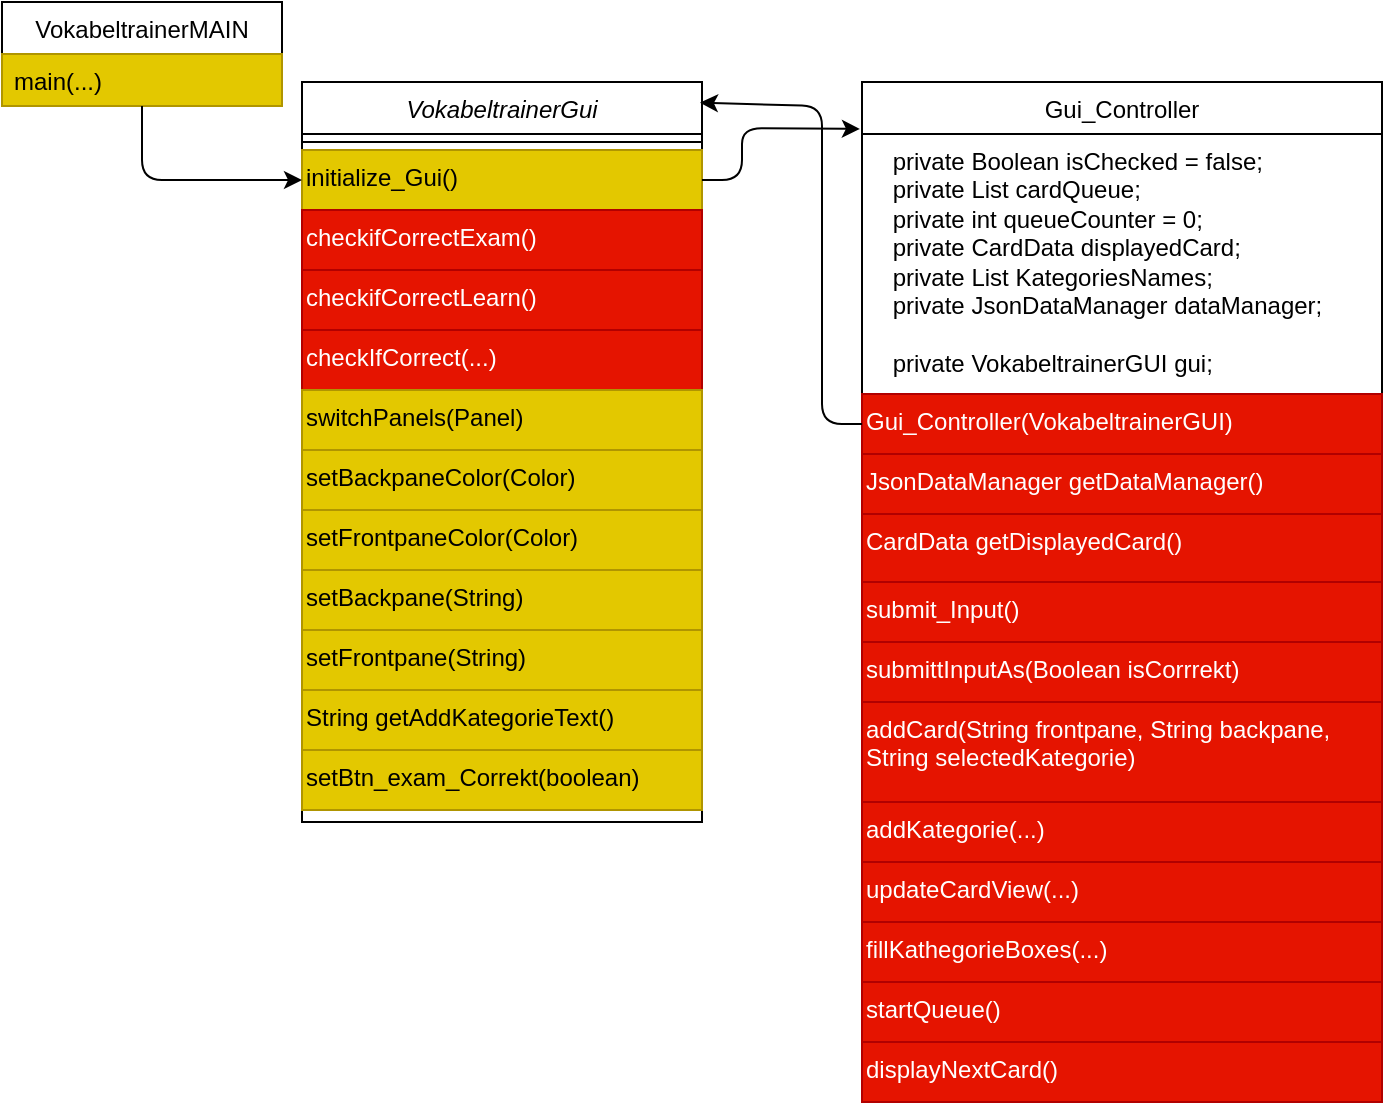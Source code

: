 <mxfile version="14.6.13" type="device"><diagram id="C5RBs43oDa-KdzZeNtuy" name="Page-1"><mxGraphModel dx="1678" dy="936" grid="1" gridSize="10" guides="1" tooltips="1" connect="1" arrows="1" fold="1" page="1" pageScale="1" pageWidth="827" pageHeight="1169" math="0" shadow="0"><root><mxCell id="WIyWlLk6GJQsqaUBKTNV-0"/><mxCell id="WIyWlLk6GJQsqaUBKTNV-1" parent="WIyWlLk6GJQsqaUBKTNV-0"/><mxCell id="Ei_virN8IBHYF0WvSXCe-0" value="VokabeltrainerGui" style="swimlane;fontStyle=2;align=center;verticalAlign=top;childLayout=stackLayout;horizontal=1;startSize=26;horizontalStack=0;resizeParent=1;resizeLast=0;collapsible=1;marginBottom=0;rounded=0;shadow=0;strokeWidth=1;" vertex="1" parent="WIyWlLk6GJQsqaUBKTNV-1"><mxGeometry x="220" y="130" width="200" height="370" as="geometry"><mxRectangle x="230" y="140" width="160" height="26" as="alternateBounds"/></mxGeometry></mxCell><mxCell id="Ei_virN8IBHYF0WvSXCe-1" value="" style="line;html=1;strokeWidth=1;align=left;verticalAlign=middle;spacingTop=-1;spacingLeft=3;spacingRight=3;rotatable=0;labelPosition=right;points=[];portConstraint=eastwest;" vertex="1" parent="Ei_virN8IBHYF0WvSXCe-0"><mxGeometry y="26" width="200" height="8" as="geometry"/></mxCell><mxCell id="Ei_virN8IBHYF0WvSXCe-3" value="initialize_Gui()" style="text;whiteSpace=wrap;html=1;fillColor=#e3c800;strokeColor=#B09500;fontColor=#000000;" vertex="1" parent="Ei_virN8IBHYF0WvSXCe-0"><mxGeometry y="34" width="200" height="30" as="geometry"/></mxCell><mxCell id="Ei_virN8IBHYF0WvSXCe-9" value="checkifCorrectExam()" style="text;whiteSpace=wrap;html=1;fillColor=#e51400;strokeColor=#B20000;fontColor=#ffffff;" vertex="1" parent="Ei_virN8IBHYF0WvSXCe-0"><mxGeometry y="64" width="200" height="30" as="geometry"/></mxCell><mxCell id="Ei_virN8IBHYF0WvSXCe-10" value="checkifCorrectLearn()" style="text;whiteSpace=wrap;html=1;fillColor=#e51400;strokeColor=#B20000;fontColor=#ffffff;" vertex="1" parent="Ei_virN8IBHYF0WvSXCe-0"><mxGeometry y="94" width="200" height="30" as="geometry"/></mxCell><mxCell id="Ei_virN8IBHYF0WvSXCe-11" value="checkIfCorrect(...)" style="text;whiteSpace=wrap;html=1;fillColor=#e51400;strokeColor=#B20000;fontColor=#ffffff;" vertex="1" parent="Ei_virN8IBHYF0WvSXCe-0"><mxGeometry y="124" width="200" height="30" as="geometry"/></mxCell><mxCell id="Ei_virN8IBHYF0WvSXCe-7" value="switchPanels(Panel)" style="text;whiteSpace=wrap;html=1;fillColor=#e3c800;strokeColor=#B09500;fontColor=#000000;" vertex="1" parent="Ei_virN8IBHYF0WvSXCe-0"><mxGeometry y="154" width="200" height="30" as="geometry"/></mxCell><mxCell id="Ei_virN8IBHYF0WvSXCe-23" value="setBackpaneColor(Color)" style="text;whiteSpace=wrap;html=1;fillColor=#e3c800;strokeColor=#B09500;fontColor=#000000;" vertex="1" parent="Ei_virN8IBHYF0WvSXCe-0"><mxGeometry y="184" width="200" height="30" as="geometry"/></mxCell><mxCell id="Ei_virN8IBHYF0WvSXCe-24" value="setFrontpaneColor(Color)" style="text;whiteSpace=wrap;html=1;fillColor=#e3c800;strokeColor=#B09500;fontColor=#000000;" vertex="1" parent="Ei_virN8IBHYF0WvSXCe-0"><mxGeometry y="214" width="200" height="30" as="geometry"/></mxCell><mxCell id="Ei_virN8IBHYF0WvSXCe-25" value="setBackpane(String)" style="text;whiteSpace=wrap;html=1;fillColor=#e3c800;strokeColor=#B09500;fontColor=#000000;" vertex="1" parent="Ei_virN8IBHYF0WvSXCe-0"><mxGeometry y="244" width="200" height="30" as="geometry"/></mxCell><mxCell id="Ei_virN8IBHYF0WvSXCe-26" value="setFrontpane(String)" style="text;whiteSpace=wrap;html=1;fillColor=#e3c800;strokeColor=#B09500;fontColor=#000000;" vertex="1" parent="Ei_virN8IBHYF0WvSXCe-0"><mxGeometry y="274" width="200" height="30" as="geometry"/></mxCell><mxCell id="Ei_virN8IBHYF0WvSXCe-29" value="String getAddKategorieText()" style="text;whiteSpace=wrap;html=1;fillColor=#e3c800;strokeColor=#B09500;fontColor=#000000;" vertex="1" parent="Ei_virN8IBHYF0WvSXCe-0"><mxGeometry y="304" width="200" height="30" as="geometry"/></mxCell><mxCell id="Ei_virN8IBHYF0WvSXCe-30" value="setBtn_exam_Correkt(boolean)" style="text;whiteSpace=wrap;html=1;fillColor=#e3c800;strokeColor=#B09500;fontColor=#000000;" vertex="1" parent="Ei_virN8IBHYF0WvSXCe-0"><mxGeometry y="334" width="200" height="30" as="geometry"/></mxCell><mxCell id="Ei_virN8IBHYF0WvSXCe-18" value="VokabeltrainerMAIN" style="swimlane;fontStyle=0;childLayout=stackLayout;horizontal=1;startSize=26;fillColor=none;horizontalStack=0;resizeParent=1;resizeParentMax=0;resizeLast=0;collapsible=1;marginBottom=0;" vertex="1" parent="WIyWlLk6GJQsqaUBKTNV-1"><mxGeometry x="70" y="90" width="140" height="52" as="geometry"/></mxCell><mxCell id="Ei_virN8IBHYF0WvSXCe-2" value="main(...)" style="text;strokeColor=#B09500;align=left;verticalAlign=top;spacingLeft=4;spacingRight=4;overflow=hidden;rotatable=0;points=[[0,0.5],[1,0.5]];portConstraint=eastwest;fontColor=#000000;fillColor=#e3c800;" vertex="1" parent="Ei_virN8IBHYF0WvSXCe-18"><mxGeometry y="26" width="140" height="26" as="geometry"/></mxCell><mxCell id="Ei_virN8IBHYF0WvSXCe-22" value="" style="endArrow=classic;html=1;exitX=0.5;exitY=1;exitDx=0;exitDy=0;entryX=0;entryY=0.5;entryDx=0;entryDy=0;" edge="1" parent="WIyWlLk6GJQsqaUBKTNV-1" source="Ei_virN8IBHYF0WvSXCe-18" target="Ei_virN8IBHYF0WvSXCe-3"><mxGeometry width="50" height="50" relative="1" as="geometry"><mxPoint x="390" y="420" as="sourcePoint"/><mxPoint x="313" y="150" as="targetPoint"/><Array as="points"><mxPoint x="140" y="179"/></Array></mxGeometry></mxCell><mxCell id="Ei_virN8IBHYF0WvSXCe-32" value="Gui_Controller" style="swimlane;fontStyle=0;childLayout=stackLayout;horizontal=1;startSize=26;fillColor=none;horizontalStack=0;resizeParent=1;resizeParentMax=0;resizeLast=0;collapsible=1;marginBottom=0;" vertex="1" parent="WIyWlLk6GJQsqaUBKTNV-1"><mxGeometry x="500" y="130" width="260" height="510" as="geometry"/></mxCell><mxCell id="Ei_virN8IBHYF0WvSXCe-34" value="&amp;nbsp;&amp;nbsp;&amp;nbsp; private Boolean isChecked = false;&lt;br&gt;&amp;nbsp;&amp;nbsp; &amp;nbsp;private List cardQueue;&lt;br&gt;&amp;nbsp;&amp;nbsp; &amp;nbsp;private int queueCounter = 0;&lt;br&gt;&amp;nbsp;&amp;nbsp; &amp;nbsp;private CardData displayedCard;&lt;br&gt;&amp;nbsp;&amp;nbsp; &amp;nbsp;private List KategoriesNames;&lt;br&gt;&amp;nbsp;&amp;nbsp; &amp;nbsp;private JsonDataManager dataManager;&lt;br&gt;&amp;nbsp;&amp;nbsp; &amp;nbsp;&lt;br&gt;&amp;nbsp;&amp;nbsp; &amp;nbsp;private VokabeltrainerGUI gui;" style="text;whiteSpace=wrap;html=1;" vertex="1" parent="Ei_virN8IBHYF0WvSXCe-32"><mxGeometry y="26" width="260" height="130" as="geometry"/></mxCell><mxCell id="Ei_virN8IBHYF0WvSXCe-35" value="Gui_Controller(VokabeltrainerGUI)" style="text;whiteSpace=wrap;html=1;fillColor=#e51400;strokeColor=#B20000;fontColor=#ffffff;" vertex="1" parent="Ei_virN8IBHYF0WvSXCe-32"><mxGeometry y="156" width="260" height="30" as="geometry"/></mxCell><mxCell id="Ei_virN8IBHYF0WvSXCe-39" value="JsonDataManager getDataManager()" style="text;whiteSpace=wrap;html=1;fillColor=#e51400;strokeColor=#B20000;fontColor=#ffffff;" vertex="1" parent="Ei_virN8IBHYF0WvSXCe-32"><mxGeometry y="186" width="260" height="30" as="geometry"/></mxCell><mxCell id="Ei_virN8IBHYF0WvSXCe-38" value="CardData getDisplayedCard()" style="text;whiteSpace=wrap;html=1;fillColor=#e51400;strokeColor=#B20000;fontColor=#ffffff;" vertex="1" parent="Ei_virN8IBHYF0WvSXCe-32"><mxGeometry y="216" width="260" height="34" as="geometry"/></mxCell><mxCell id="Ei_virN8IBHYF0WvSXCe-40" value="submit_Input()" style="text;whiteSpace=wrap;html=1;fillColor=#e51400;strokeColor=#B20000;fontColor=#ffffff;" vertex="1" parent="Ei_virN8IBHYF0WvSXCe-32"><mxGeometry y="250" width="260" height="30" as="geometry"/></mxCell><mxCell id="Ei_virN8IBHYF0WvSXCe-41" value="submittInputAs(Boolean isCorrrekt)" style="text;whiteSpace=wrap;html=1;fillColor=#e51400;strokeColor=#B20000;fontColor=#ffffff;" vertex="1" parent="Ei_virN8IBHYF0WvSXCe-32"><mxGeometry y="280" width="260" height="30" as="geometry"/></mxCell><mxCell id="Ei_virN8IBHYF0WvSXCe-43" value="addCard(String frontpane, String backpane, String selectedKategorie)" style="text;whiteSpace=wrap;html=1;fillColor=#e51400;strokeColor=#B20000;fontColor=#ffffff;" vertex="1" parent="Ei_virN8IBHYF0WvSXCe-32"><mxGeometry y="310" width="260" height="50" as="geometry"/></mxCell><mxCell id="Ei_virN8IBHYF0WvSXCe-44" value="addKategorie(...)" style="text;whiteSpace=wrap;html=1;fillColor=#e51400;strokeColor=#B20000;fontColor=#ffffff;" vertex="1" parent="Ei_virN8IBHYF0WvSXCe-32"><mxGeometry y="360" width="260" height="30" as="geometry"/></mxCell><mxCell id="Ei_virN8IBHYF0WvSXCe-6" value="updateCardView(...)" style="text;whiteSpace=wrap;html=1;fillColor=#e51400;strokeColor=#B20000;fontColor=#ffffff;" vertex="1" parent="Ei_virN8IBHYF0WvSXCe-32"><mxGeometry y="390" width="260" height="30" as="geometry"/></mxCell><mxCell id="Ei_virN8IBHYF0WvSXCe-5" value="fillKathegorieBoxes(...)" style="text;whiteSpace=wrap;html=1;fillColor=#e51400;strokeColor=#B20000;fontColor=#ffffff;" vertex="1" parent="Ei_virN8IBHYF0WvSXCe-32"><mxGeometry y="420" width="260" height="30" as="geometry"/></mxCell><mxCell id="Ei_virN8IBHYF0WvSXCe-8" value="startQueue()" style="text;whiteSpace=wrap;html=1;fillColor=#e51400;strokeColor=#B20000;fontColor=#ffffff;" vertex="1" parent="Ei_virN8IBHYF0WvSXCe-32"><mxGeometry y="450" width="260" height="30" as="geometry"/></mxCell><mxCell id="Ei_virN8IBHYF0WvSXCe-4" value="displayNextCard()" style="text;whiteSpace=wrap;html=1;fillColor=#e51400;strokeColor=#B20000;fontColor=#ffffff;" vertex="1" parent="Ei_virN8IBHYF0WvSXCe-32"><mxGeometry y="480" width="260" height="30" as="geometry"/></mxCell><mxCell id="Ei_virN8IBHYF0WvSXCe-31" style="edgeStyle=orthogonalEdgeStyle;rounded=0;orthogonalLoop=1;jettySize=auto;html=1;exitX=0.5;exitY=1;exitDx=0;exitDy=0;" edge="1" parent="Ei_virN8IBHYF0WvSXCe-32" source="Ei_virN8IBHYF0WvSXCe-8" target="Ei_virN8IBHYF0WvSXCe-8"><mxGeometry relative="1" as="geometry"/></mxCell><mxCell id="Ei_virN8IBHYF0WvSXCe-36" value="" style="endArrow=classic;html=1;exitX=0;exitY=0.5;exitDx=0;exitDy=0;entryX=0.995;entryY=0.028;entryDx=0;entryDy=0;entryPerimeter=0;" edge="1" parent="WIyWlLk6GJQsqaUBKTNV-1" source="Ei_virN8IBHYF0WvSXCe-35" target="Ei_virN8IBHYF0WvSXCe-0"><mxGeometry width="50" height="50" relative="1" as="geometry"><mxPoint x="390" y="420" as="sourcePoint"/><mxPoint x="460" y="140" as="targetPoint"/><Array as="points"><mxPoint x="480" y="301"/><mxPoint x="480" y="142"/></Array></mxGeometry></mxCell><mxCell id="Ei_virN8IBHYF0WvSXCe-37" value="" style="endArrow=classic;html=1;exitX=1;exitY=0.5;exitDx=0;exitDy=0;entryX=-0.004;entryY=0.046;entryDx=0;entryDy=0;entryPerimeter=0;" edge="1" parent="WIyWlLk6GJQsqaUBKTNV-1" source="Ei_virN8IBHYF0WvSXCe-3" target="Ei_virN8IBHYF0WvSXCe-32"><mxGeometry width="50" height="50" relative="1" as="geometry"><mxPoint x="390" y="420" as="sourcePoint"/><mxPoint x="440" y="370" as="targetPoint"/><Array as="points"><mxPoint x="440" y="179"/><mxPoint x="440" y="153"/></Array></mxGeometry></mxCell></root></mxGraphModel></diagram></mxfile>